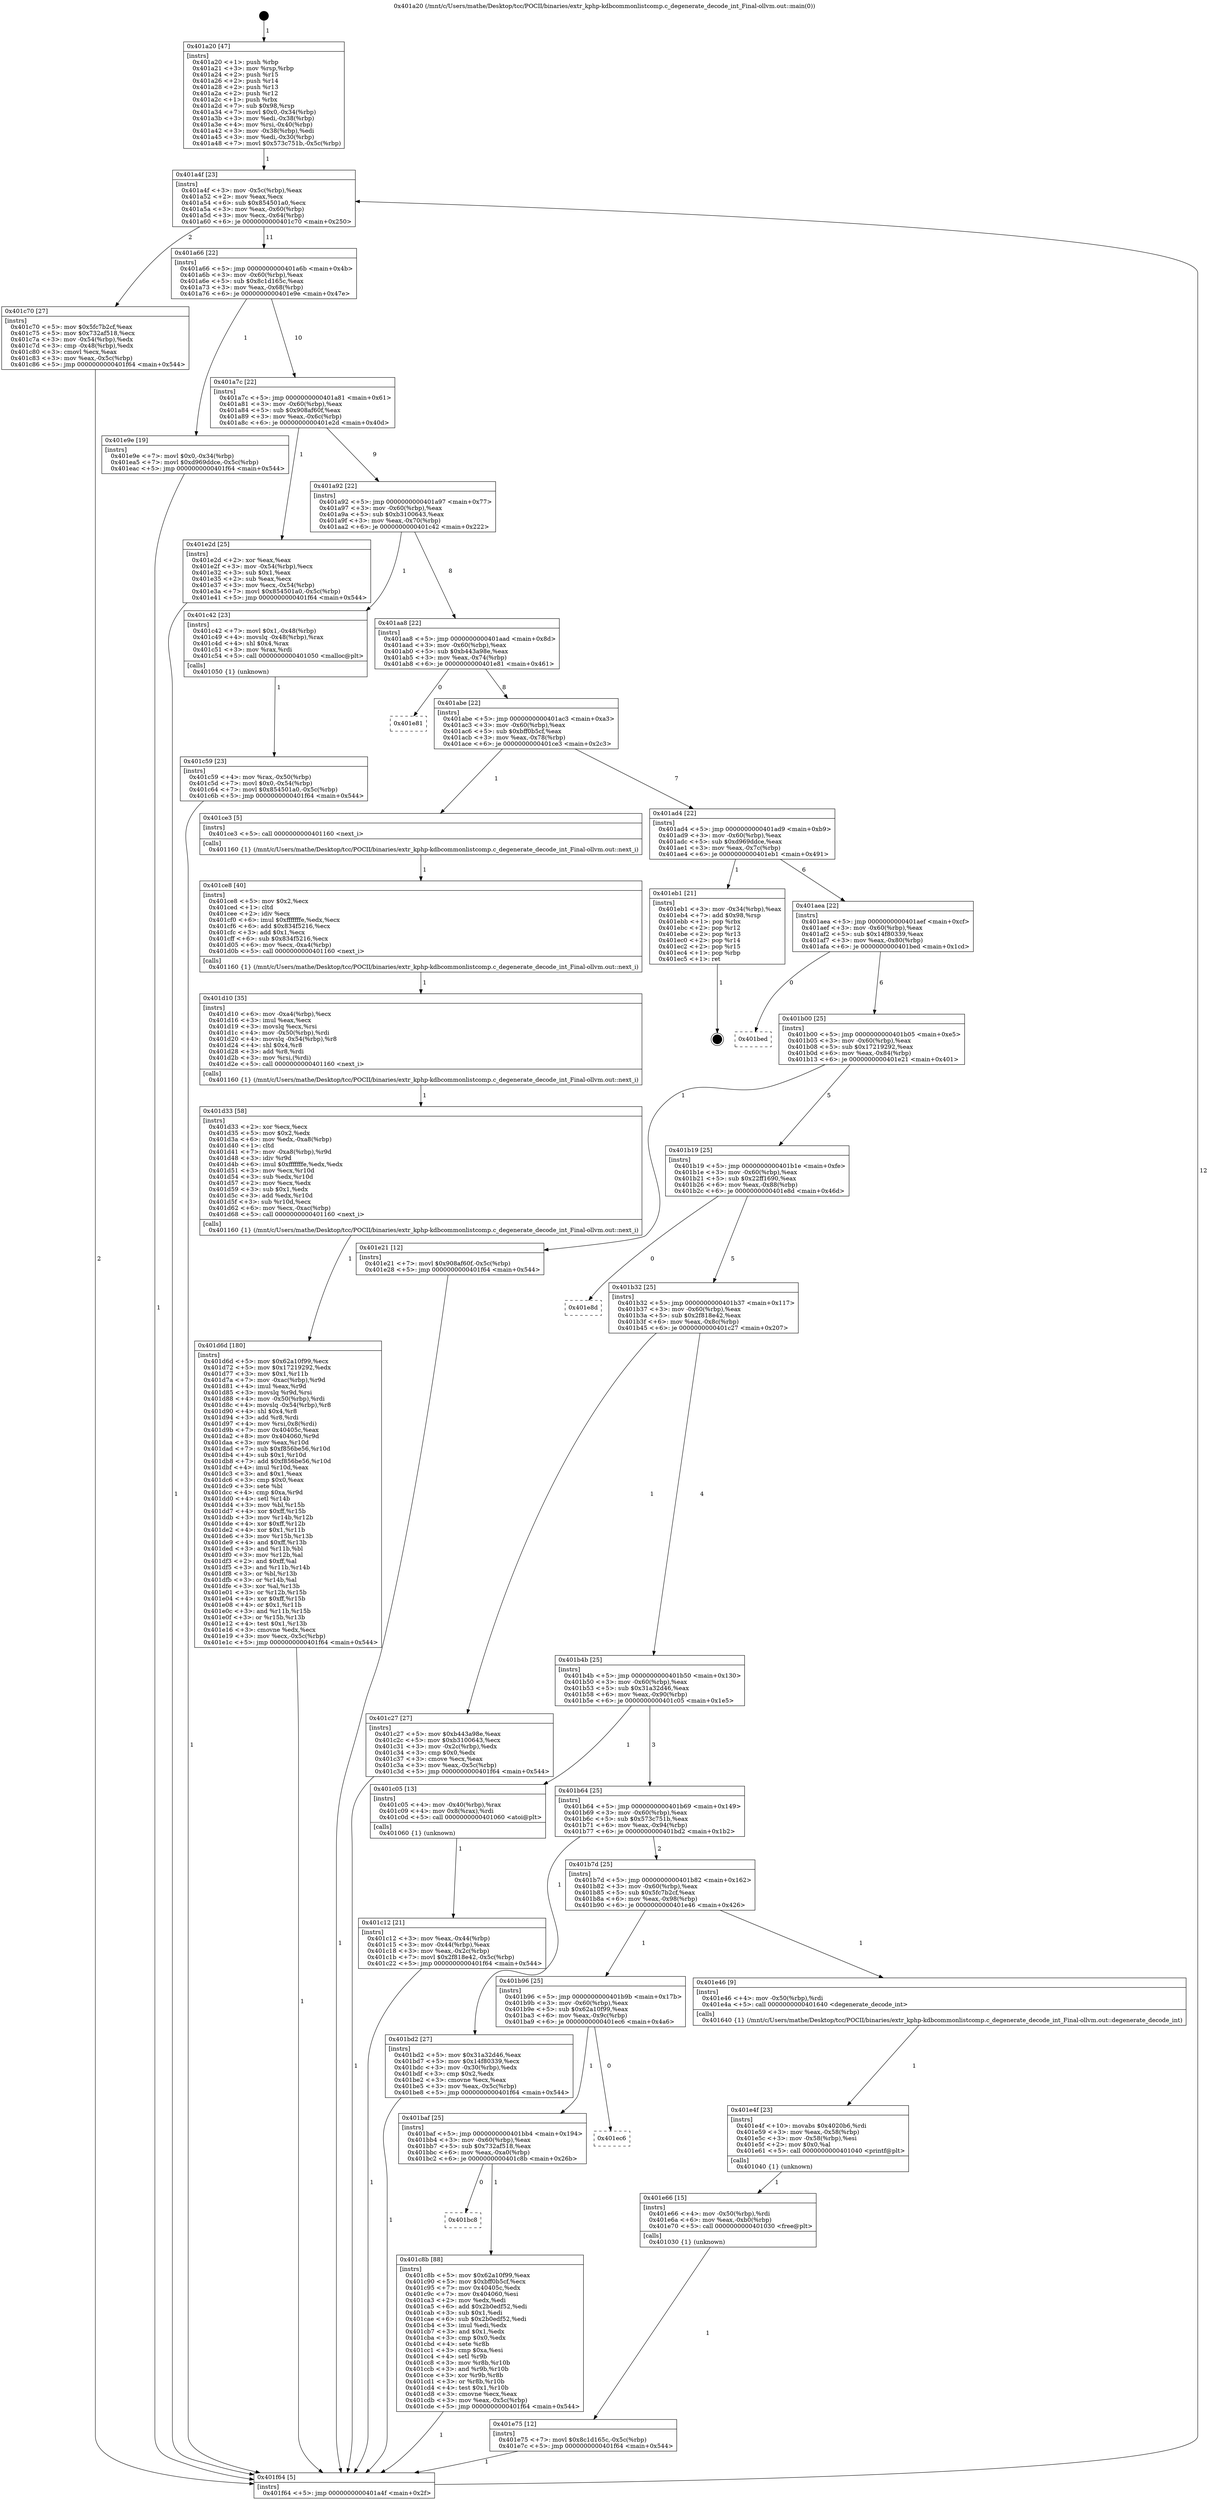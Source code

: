 digraph "0x401a20" {
  label = "0x401a20 (/mnt/c/Users/mathe/Desktop/tcc/POCII/binaries/extr_kphp-kdbcommonlistcomp.c_degenerate_decode_int_Final-ollvm.out::main(0))"
  labelloc = "t"
  node[shape=record]

  Entry [label="",width=0.3,height=0.3,shape=circle,fillcolor=black,style=filled]
  "0x401a4f" [label="{
     0x401a4f [23]\l
     | [instrs]\l
     &nbsp;&nbsp;0x401a4f \<+3\>: mov -0x5c(%rbp),%eax\l
     &nbsp;&nbsp;0x401a52 \<+2\>: mov %eax,%ecx\l
     &nbsp;&nbsp;0x401a54 \<+6\>: sub $0x854501a0,%ecx\l
     &nbsp;&nbsp;0x401a5a \<+3\>: mov %eax,-0x60(%rbp)\l
     &nbsp;&nbsp;0x401a5d \<+3\>: mov %ecx,-0x64(%rbp)\l
     &nbsp;&nbsp;0x401a60 \<+6\>: je 0000000000401c70 \<main+0x250\>\l
  }"]
  "0x401c70" [label="{
     0x401c70 [27]\l
     | [instrs]\l
     &nbsp;&nbsp;0x401c70 \<+5\>: mov $0x5fc7b2cf,%eax\l
     &nbsp;&nbsp;0x401c75 \<+5\>: mov $0x732af518,%ecx\l
     &nbsp;&nbsp;0x401c7a \<+3\>: mov -0x54(%rbp),%edx\l
     &nbsp;&nbsp;0x401c7d \<+3\>: cmp -0x48(%rbp),%edx\l
     &nbsp;&nbsp;0x401c80 \<+3\>: cmovl %ecx,%eax\l
     &nbsp;&nbsp;0x401c83 \<+3\>: mov %eax,-0x5c(%rbp)\l
     &nbsp;&nbsp;0x401c86 \<+5\>: jmp 0000000000401f64 \<main+0x544\>\l
  }"]
  "0x401a66" [label="{
     0x401a66 [22]\l
     | [instrs]\l
     &nbsp;&nbsp;0x401a66 \<+5\>: jmp 0000000000401a6b \<main+0x4b\>\l
     &nbsp;&nbsp;0x401a6b \<+3\>: mov -0x60(%rbp),%eax\l
     &nbsp;&nbsp;0x401a6e \<+5\>: sub $0x8c1d165c,%eax\l
     &nbsp;&nbsp;0x401a73 \<+3\>: mov %eax,-0x68(%rbp)\l
     &nbsp;&nbsp;0x401a76 \<+6\>: je 0000000000401e9e \<main+0x47e\>\l
  }"]
  Exit [label="",width=0.3,height=0.3,shape=circle,fillcolor=black,style=filled,peripheries=2]
  "0x401e9e" [label="{
     0x401e9e [19]\l
     | [instrs]\l
     &nbsp;&nbsp;0x401e9e \<+7\>: movl $0x0,-0x34(%rbp)\l
     &nbsp;&nbsp;0x401ea5 \<+7\>: movl $0xd969ddce,-0x5c(%rbp)\l
     &nbsp;&nbsp;0x401eac \<+5\>: jmp 0000000000401f64 \<main+0x544\>\l
  }"]
  "0x401a7c" [label="{
     0x401a7c [22]\l
     | [instrs]\l
     &nbsp;&nbsp;0x401a7c \<+5\>: jmp 0000000000401a81 \<main+0x61\>\l
     &nbsp;&nbsp;0x401a81 \<+3\>: mov -0x60(%rbp),%eax\l
     &nbsp;&nbsp;0x401a84 \<+5\>: sub $0x908af60f,%eax\l
     &nbsp;&nbsp;0x401a89 \<+3\>: mov %eax,-0x6c(%rbp)\l
     &nbsp;&nbsp;0x401a8c \<+6\>: je 0000000000401e2d \<main+0x40d\>\l
  }"]
  "0x401e75" [label="{
     0x401e75 [12]\l
     | [instrs]\l
     &nbsp;&nbsp;0x401e75 \<+7\>: movl $0x8c1d165c,-0x5c(%rbp)\l
     &nbsp;&nbsp;0x401e7c \<+5\>: jmp 0000000000401f64 \<main+0x544\>\l
  }"]
  "0x401e2d" [label="{
     0x401e2d [25]\l
     | [instrs]\l
     &nbsp;&nbsp;0x401e2d \<+2\>: xor %eax,%eax\l
     &nbsp;&nbsp;0x401e2f \<+3\>: mov -0x54(%rbp),%ecx\l
     &nbsp;&nbsp;0x401e32 \<+3\>: sub $0x1,%eax\l
     &nbsp;&nbsp;0x401e35 \<+2\>: sub %eax,%ecx\l
     &nbsp;&nbsp;0x401e37 \<+3\>: mov %ecx,-0x54(%rbp)\l
     &nbsp;&nbsp;0x401e3a \<+7\>: movl $0x854501a0,-0x5c(%rbp)\l
     &nbsp;&nbsp;0x401e41 \<+5\>: jmp 0000000000401f64 \<main+0x544\>\l
  }"]
  "0x401a92" [label="{
     0x401a92 [22]\l
     | [instrs]\l
     &nbsp;&nbsp;0x401a92 \<+5\>: jmp 0000000000401a97 \<main+0x77\>\l
     &nbsp;&nbsp;0x401a97 \<+3\>: mov -0x60(%rbp),%eax\l
     &nbsp;&nbsp;0x401a9a \<+5\>: sub $0xb3100643,%eax\l
     &nbsp;&nbsp;0x401a9f \<+3\>: mov %eax,-0x70(%rbp)\l
     &nbsp;&nbsp;0x401aa2 \<+6\>: je 0000000000401c42 \<main+0x222\>\l
  }"]
  "0x401e66" [label="{
     0x401e66 [15]\l
     | [instrs]\l
     &nbsp;&nbsp;0x401e66 \<+4\>: mov -0x50(%rbp),%rdi\l
     &nbsp;&nbsp;0x401e6a \<+6\>: mov %eax,-0xb0(%rbp)\l
     &nbsp;&nbsp;0x401e70 \<+5\>: call 0000000000401030 \<free@plt\>\l
     | [calls]\l
     &nbsp;&nbsp;0x401030 \{1\} (unknown)\l
  }"]
  "0x401c42" [label="{
     0x401c42 [23]\l
     | [instrs]\l
     &nbsp;&nbsp;0x401c42 \<+7\>: movl $0x1,-0x48(%rbp)\l
     &nbsp;&nbsp;0x401c49 \<+4\>: movslq -0x48(%rbp),%rax\l
     &nbsp;&nbsp;0x401c4d \<+4\>: shl $0x4,%rax\l
     &nbsp;&nbsp;0x401c51 \<+3\>: mov %rax,%rdi\l
     &nbsp;&nbsp;0x401c54 \<+5\>: call 0000000000401050 \<malloc@plt\>\l
     | [calls]\l
     &nbsp;&nbsp;0x401050 \{1\} (unknown)\l
  }"]
  "0x401aa8" [label="{
     0x401aa8 [22]\l
     | [instrs]\l
     &nbsp;&nbsp;0x401aa8 \<+5\>: jmp 0000000000401aad \<main+0x8d\>\l
     &nbsp;&nbsp;0x401aad \<+3\>: mov -0x60(%rbp),%eax\l
     &nbsp;&nbsp;0x401ab0 \<+5\>: sub $0xb443a98e,%eax\l
     &nbsp;&nbsp;0x401ab5 \<+3\>: mov %eax,-0x74(%rbp)\l
     &nbsp;&nbsp;0x401ab8 \<+6\>: je 0000000000401e81 \<main+0x461\>\l
  }"]
  "0x401e4f" [label="{
     0x401e4f [23]\l
     | [instrs]\l
     &nbsp;&nbsp;0x401e4f \<+10\>: movabs $0x4020b6,%rdi\l
     &nbsp;&nbsp;0x401e59 \<+3\>: mov %eax,-0x58(%rbp)\l
     &nbsp;&nbsp;0x401e5c \<+3\>: mov -0x58(%rbp),%esi\l
     &nbsp;&nbsp;0x401e5f \<+2\>: mov $0x0,%al\l
     &nbsp;&nbsp;0x401e61 \<+5\>: call 0000000000401040 \<printf@plt\>\l
     | [calls]\l
     &nbsp;&nbsp;0x401040 \{1\} (unknown)\l
  }"]
  "0x401e81" [label="{
     0x401e81\l
  }", style=dashed]
  "0x401abe" [label="{
     0x401abe [22]\l
     | [instrs]\l
     &nbsp;&nbsp;0x401abe \<+5\>: jmp 0000000000401ac3 \<main+0xa3\>\l
     &nbsp;&nbsp;0x401ac3 \<+3\>: mov -0x60(%rbp),%eax\l
     &nbsp;&nbsp;0x401ac6 \<+5\>: sub $0xbff0b5cf,%eax\l
     &nbsp;&nbsp;0x401acb \<+3\>: mov %eax,-0x78(%rbp)\l
     &nbsp;&nbsp;0x401ace \<+6\>: je 0000000000401ce3 \<main+0x2c3\>\l
  }"]
  "0x401d6d" [label="{
     0x401d6d [180]\l
     | [instrs]\l
     &nbsp;&nbsp;0x401d6d \<+5\>: mov $0x62a10f99,%ecx\l
     &nbsp;&nbsp;0x401d72 \<+5\>: mov $0x17219292,%edx\l
     &nbsp;&nbsp;0x401d77 \<+3\>: mov $0x1,%r11b\l
     &nbsp;&nbsp;0x401d7a \<+7\>: mov -0xac(%rbp),%r9d\l
     &nbsp;&nbsp;0x401d81 \<+4\>: imul %eax,%r9d\l
     &nbsp;&nbsp;0x401d85 \<+3\>: movslq %r9d,%rsi\l
     &nbsp;&nbsp;0x401d88 \<+4\>: mov -0x50(%rbp),%rdi\l
     &nbsp;&nbsp;0x401d8c \<+4\>: movslq -0x54(%rbp),%r8\l
     &nbsp;&nbsp;0x401d90 \<+4\>: shl $0x4,%r8\l
     &nbsp;&nbsp;0x401d94 \<+3\>: add %r8,%rdi\l
     &nbsp;&nbsp;0x401d97 \<+4\>: mov %rsi,0x8(%rdi)\l
     &nbsp;&nbsp;0x401d9b \<+7\>: mov 0x40405c,%eax\l
     &nbsp;&nbsp;0x401da2 \<+8\>: mov 0x404060,%r9d\l
     &nbsp;&nbsp;0x401daa \<+3\>: mov %eax,%r10d\l
     &nbsp;&nbsp;0x401dad \<+7\>: sub $0xf856be56,%r10d\l
     &nbsp;&nbsp;0x401db4 \<+4\>: sub $0x1,%r10d\l
     &nbsp;&nbsp;0x401db8 \<+7\>: add $0xf856be56,%r10d\l
     &nbsp;&nbsp;0x401dbf \<+4\>: imul %r10d,%eax\l
     &nbsp;&nbsp;0x401dc3 \<+3\>: and $0x1,%eax\l
     &nbsp;&nbsp;0x401dc6 \<+3\>: cmp $0x0,%eax\l
     &nbsp;&nbsp;0x401dc9 \<+3\>: sete %bl\l
     &nbsp;&nbsp;0x401dcc \<+4\>: cmp $0xa,%r9d\l
     &nbsp;&nbsp;0x401dd0 \<+4\>: setl %r14b\l
     &nbsp;&nbsp;0x401dd4 \<+3\>: mov %bl,%r15b\l
     &nbsp;&nbsp;0x401dd7 \<+4\>: xor $0xff,%r15b\l
     &nbsp;&nbsp;0x401ddb \<+3\>: mov %r14b,%r12b\l
     &nbsp;&nbsp;0x401dde \<+4\>: xor $0xff,%r12b\l
     &nbsp;&nbsp;0x401de2 \<+4\>: xor $0x1,%r11b\l
     &nbsp;&nbsp;0x401de6 \<+3\>: mov %r15b,%r13b\l
     &nbsp;&nbsp;0x401de9 \<+4\>: and $0xff,%r13b\l
     &nbsp;&nbsp;0x401ded \<+3\>: and %r11b,%bl\l
     &nbsp;&nbsp;0x401df0 \<+3\>: mov %r12b,%al\l
     &nbsp;&nbsp;0x401df3 \<+2\>: and $0xff,%al\l
     &nbsp;&nbsp;0x401df5 \<+3\>: and %r11b,%r14b\l
     &nbsp;&nbsp;0x401df8 \<+3\>: or %bl,%r13b\l
     &nbsp;&nbsp;0x401dfb \<+3\>: or %r14b,%al\l
     &nbsp;&nbsp;0x401dfe \<+3\>: xor %al,%r13b\l
     &nbsp;&nbsp;0x401e01 \<+3\>: or %r12b,%r15b\l
     &nbsp;&nbsp;0x401e04 \<+4\>: xor $0xff,%r15b\l
     &nbsp;&nbsp;0x401e08 \<+4\>: or $0x1,%r11b\l
     &nbsp;&nbsp;0x401e0c \<+3\>: and %r11b,%r15b\l
     &nbsp;&nbsp;0x401e0f \<+3\>: or %r15b,%r13b\l
     &nbsp;&nbsp;0x401e12 \<+4\>: test $0x1,%r13b\l
     &nbsp;&nbsp;0x401e16 \<+3\>: cmovne %edx,%ecx\l
     &nbsp;&nbsp;0x401e19 \<+3\>: mov %ecx,-0x5c(%rbp)\l
     &nbsp;&nbsp;0x401e1c \<+5\>: jmp 0000000000401f64 \<main+0x544\>\l
  }"]
  "0x401ce3" [label="{
     0x401ce3 [5]\l
     | [instrs]\l
     &nbsp;&nbsp;0x401ce3 \<+5\>: call 0000000000401160 \<next_i\>\l
     | [calls]\l
     &nbsp;&nbsp;0x401160 \{1\} (/mnt/c/Users/mathe/Desktop/tcc/POCII/binaries/extr_kphp-kdbcommonlistcomp.c_degenerate_decode_int_Final-ollvm.out::next_i)\l
  }"]
  "0x401ad4" [label="{
     0x401ad4 [22]\l
     | [instrs]\l
     &nbsp;&nbsp;0x401ad4 \<+5\>: jmp 0000000000401ad9 \<main+0xb9\>\l
     &nbsp;&nbsp;0x401ad9 \<+3\>: mov -0x60(%rbp),%eax\l
     &nbsp;&nbsp;0x401adc \<+5\>: sub $0xd969ddce,%eax\l
     &nbsp;&nbsp;0x401ae1 \<+3\>: mov %eax,-0x7c(%rbp)\l
     &nbsp;&nbsp;0x401ae4 \<+6\>: je 0000000000401eb1 \<main+0x491\>\l
  }"]
  "0x401d33" [label="{
     0x401d33 [58]\l
     | [instrs]\l
     &nbsp;&nbsp;0x401d33 \<+2\>: xor %ecx,%ecx\l
     &nbsp;&nbsp;0x401d35 \<+5\>: mov $0x2,%edx\l
     &nbsp;&nbsp;0x401d3a \<+6\>: mov %edx,-0xa8(%rbp)\l
     &nbsp;&nbsp;0x401d40 \<+1\>: cltd\l
     &nbsp;&nbsp;0x401d41 \<+7\>: mov -0xa8(%rbp),%r9d\l
     &nbsp;&nbsp;0x401d48 \<+3\>: idiv %r9d\l
     &nbsp;&nbsp;0x401d4b \<+6\>: imul $0xfffffffe,%edx,%edx\l
     &nbsp;&nbsp;0x401d51 \<+3\>: mov %ecx,%r10d\l
     &nbsp;&nbsp;0x401d54 \<+3\>: sub %edx,%r10d\l
     &nbsp;&nbsp;0x401d57 \<+2\>: mov %ecx,%edx\l
     &nbsp;&nbsp;0x401d59 \<+3\>: sub $0x1,%edx\l
     &nbsp;&nbsp;0x401d5c \<+3\>: add %edx,%r10d\l
     &nbsp;&nbsp;0x401d5f \<+3\>: sub %r10d,%ecx\l
     &nbsp;&nbsp;0x401d62 \<+6\>: mov %ecx,-0xac(%rbp)\l
     &nbsp;&nbsp;0x401d68 \<+5\>: call 0000000000401160 \<next_i\>\l
     | [calls]\l
     &nbsp;&nbsp;0x401160 \{1\} (/mnt/c/Users/mathe/Desktop/tcc/POCII/binaries/extr_kphp-kdbcommonlistcomp.c_degenerate_decode_int_Final-ollvm.out::next_i)\l
  }"]
  "0x401eb1" [label="{
     0x401eb1 [21]\l
     | [instrs]\l
     &nbsp;&nbsp;0x401eb1 \<+3\>: mov -0x34(%rbp),%eax\l
     &nbsp;&nbsp;0x401eb4 \<+7\>: add $0x98,%rsp\l
     &nbsp;&nbsp;0x401ebb \<+1\>: pop %rbx\l
     &nbsp;&nbsp;0x401ebc \<+2\>: pop %r12\l
     &nbsp;&nbsp;0x401ebe \<+2\>: pop %r13\l
     &nbsp;&nbsp;0x401ec0 \<+2\>: pop %r14\l
     &nbsp;&nbsp;0x401ec2 \<+2\>: pop %r15\l
     &nbsp;&nbsp;0x401ec4 \<+1\>: pop %rbp\l
     &nbsp;&nbsp;0x401ec5 \<+1\>: ret\l
  }"]
  "0x401aea" [label="{
     0x401aea [22]\l
     | [instrs]\l
     &nbsp;&nbsp;0x401aea \<+5\>: jmp 0000000000401aef \<main+0xcf\>\l
     &nbsp;&nbsp;0x401aef \<+3\>: mov -0x60(%rbp),%eax\l
     &nbsp;&nbsp;0x401af2 \<+5\>: sub $0x14f80339,%eax\l
     &nbsp;&nbsp;0x401af7 \<+3\>: mov %eax,-0x80(%rbp)\l
     &nbsp;&nbsp;0x401afa \<+6\>: je 0000000000401bed \<main+0x1cd\>\l
  }"]
  "0x401d10" [label="{
     0x401d10 [35]\l
     | [instrs]\l
     &nbsp;&nbsp;0x401d10 \<+6\>: mov -0xa4(%rbp),%ecx\l
     &nbsp;&nbsp;0x401d16 \<+3\>: imul %eax,%ecx\l
     &nbsp;&nbsp;0x401d19 \<+3\>: movslq %ecx,%rsi\l
     &nbsp;&nbsp;0x401d1c \<+4\>: mov -0x50(%rbp),%rdi\l
     &nbsp;&nbsp;0x401d20 \<+4\>: movslq -0x54(%rbp),%r8\l
     &nbsp;&nbsp;0x401d24 \<+4\>: shl $0x4,%r8\l
     &nbsp;&nbsp;0x401d28 \<+3\>: add %r8,%rdi\l
     &nbsp;&nbsp;0x401d2b \<+3\>: mov %rsi,(%rdi)\l
     &nbsp;&nbsp;0x401d2e \<+5\>: call 0000000000401160 \<next_i\>\l
     | [calls]\l
     &nbsp;&nbsp;0x401160 \{1\} (/mnt/c/Users/mathe/Desktop/tcc/POCII/binaries/extr_kphp-kdbcommonlistcomp.c_degenerate_decode_int_Final-ollvm.out::next_i)\l
  }"]
  "0x401bed" [label="{
     0x401bed\l
  }", style=dashed]
  "0x401b00" [label="{
     0x401b00 [25]\l
     | [instrs]\l
     &nbsp;&nbsp;0x401b00 \<+5\>: jmp 0000000000401b05 \<main+0xe5\>\l
     &nbsp;&nbsp;0x401b05 \<+3\>: mov -0x60(%rbp),%eax\l
     &nbsp;&nbsp;0x401b08 \<+5\>: sub $0x17219292,%eax\l
     &nbsp;&nbsp;0x401b0d \<+6\>: mov %eax,-0x84(%rbp)\l
     &nbsp;&nbsp;0x401b13 \<+6\>: je 0000000000401e21 \<main+0x401\>\l
  }"]
  "0x401ce8" [label="{
     0x401ce8 [40]\l
     | [instrs]\l
     &nbsp;&nbsp;0x401ce8 \<+5\>: mov $0x2,%ecx\l
     &nbsp;&nbsp;0x401ced \<+1\>: cltd\l
     &nbsp;&nbsp;0x401cee \<+2\>: idiv %ecx\l
     &nbsp;&nbsp;0x401cf0 \<+6\>: imul $0xfffffffe,%edx,%ecx\l
     &nbsp;&nbsp;0x401cf6 \<+6\>: add $0x834f5216,%ecx\l
     &nbsp;&nbsp;0x401cfc \<+3\>: add $0x1,%ecx\l
     &nbsp;&nbsp;0x401cff \<+6\>: sub $0x834f5216,%ecx\l
     &nbsp;&nbsp;0x401d05 \<+6\>: mov %ecx,-0xa4(%rbp)\l
     &nbsp;&nbsp;0x401d0b \<+5\>: call 0000000000401160 \<next_i\>\l
     | [calls]\l
     &nbsp;&nbsp;0x401160 \{1\} (/mnt/c/Users/mathe/Desktop/tcc/POCII/binaries/extr_kphp-kdbcommonlistcomp.c_degenerate_decode_int_Final-ollvm.out::next_i)\l
  }"]
  "0x401e21" [label="{
     0x401e21 [12]\l
     | [instrs]\l
     &nbsp;&nbsp;0x401e21 \<+7\>: movl $0x908af60f,-0x5c(%rbp)\l
     &nbsp;&nbsp;0x401e28 \<+5\>: jmp 0000000000401f64 \<main+0x544\>\l
  }"]
  "0x401b19" [label="{
     0x401b19 [25]\l
     | [instrs]\l
     &nbsp;&nbsp;0x401b19 \<+5\>: jmp 0000000000401b1e \<main+0xfe\>\l
     &nbsp;&nbsp;0x401b1e \<+3\>: mov -0x60(%rbp),%eax\l
     &nbsp;&nbsp;0x401b21 \<+5\>: sub $0x22ff1690,%eax\l
     &nbsp;&nbsp;0x401b26 \<+6\>: mov %eax,-0x88(%rbp)\l
     &nbsp;&nbsp;0x401b2c \<+6\>: je 0000000000401e8d \<main+0x46d\>\l
  }"]
  "0x401bc8" [label="{
     0x401bc8\l
  }", style=dashed]
  "0x401e8d" [label="{
     0x401e8d\l
  }", style=dashed]
  "0x401b32" [label="{
     0x401b32 [25]\l
     | [instrs]\l
     &nbsp;&nbsp;0x401b32 \<+5\>: jmp 0000000000401b37 \<main+0x117\>\l
     &nbsp;&nbsp;0x401b37 \<+3\>: mov -0x60(%rbp),%eax\l
     &nbsp;&nbsp;0x401b3a \<+5\>: sub $0x2f818e42,%eax\l
     &nbsp;&nbsp;0x401b3f \<+6\>: mov %eax,-0x8c(%rbp)\l
     &nbsp;&nbsp;0x401b45 \<+6\>: je 0000000000401c27 \<main+0x207\>\l
  }"]
  "0x401c8b" [label="{
     0x401c8b [88]\l
     | [instrs]\l
     &nbsp;&nbsp;0x401c8b \<+5\>: mov $0x62a10f99,%eax\l
     &nbsp;&nbsp;0x401c90 \<+5\>: mov $0xbff0b5cf,%ecx\l
     &nbsp;&nbsp;0x401c95 \<+7\>: mov 0x40405c,%edx\l
     &nbsp;&nbsp;0x401c9c \<+7\>: mov 0x404060,%esi\l
     &nbsp;&nbsp;0x401ca3 \<+2\>: mov %edx,%edi\l
     &nbsp;&nbsp;0x401ca5 \<+6\>: add $0x2b0edf52,%edi\l
     &nbsp;&nbsp;0x401cab \<+3\>: sub $0x1,%edi\l
     &nbsp;&nbsp;0x401cae \<+6\>: sub $0x2b0edf52,%edi\l
     &nbsp;&nbsp;0x401cb4 \<+3\>: imul %edi,%edx\l
     &nbsp;&nbsp;0x401cb7 \<+3\>: and $0x1,%edx\l
     &nbsp;&nbsp;0x401cba \<+3\>: cmp $0x0,%edx\l
     &nbsp;&nbsp;0x401cbd \<+4\>: sete %r8b\l
     &nbsp;&nbsp;0x401cc1 \<+3\>: cmp $0xa,%esi\l
     &nbsp;&nbsp;0x401cc4 \<+4\>: setl %r9b\l
     &nbsp;&nbsp;0x401cc8 \<+3\>: mov %r8b,%r10b\l
     &nbsp;&nbsp;0x401ccb \<+3\>: and %r9b,%r10b\l
     &nbsp;&nbsp;0x401cce \<+3\>: xor %r9b,%r8b\l
     &nbsp;&nbsp;0x401cd1 \<+3\>: or %r8b,%r10b\l
     &nbsp;&nbsp;0x401cd4 \<+4\>: test $0x1,%r10b\l
     &nbsp;&nbsp;0x401cd8 \<+3\>: cmovne %ecx,%eax\l
     &nbsp;&nbsp;0x401cdb \<+3\>: mov %eax,-0x5c(%rbp)\l
     &nbsp;&nbsp;0x401cde \<+5\>: jmp 0000000000401f64 \<main+0x544\>\l
  }"]
  "0x401c27" [label="{
     0x401c27 [27]\l
     | [instrs]\l
     &nbsp;&nbsp;0x401c27 \<+5\>: mov $0xb443a98e,%eax\l
     &nbsp;&nbsp;0x401c2c \<+5\>: mov $0xb3100643,%ecx\l
     &nbsp;&nbsp;0x401c31 \<+3\>: mov -0x2c(%rbp),%edx\l
     &nbsp;&nbsp;0x401c34 \<+3\>: cmp $0x0,%edx\l
     &nbsp;&nbsp;0x401c37 \<+3\>: cmove %ecx,%eax\l
     &nbsp;&nbsp;0x401c3a \<+3\>: mov %eax,-0x5c(%rbp)\l
     &nbsp;&nbsp;0x401c3d \<+5\>: jmp 0000000000401f64 \<main+0x544\>\l
  }"]
  "0x401b4b" [label="{
     0x401b4b [25]\l
     | [instrs]\l
     &nbsp;&nbsp;0x401b4b \<+5\>: jmp 0000000000401b50 \<main+0x130\>\l
     &nbsp;&nbsp;0x401b50 \<+3\>: mov -0x60(%rbp),%eax\l
     &nbsp;&nbsp;0x401b53 \<+5\>: sub $0x31a32d46,%eax\l
     &nbsp;&nbsp;0x401b58 \<+6\>: mov %eax,-0x90(%rbp)\l
     &nbsp;&nbsp;0x401b5e \<+6\>: je 0000000000401c05 \<main+0x1e5\>\l
  }"]
  "0x401baf" [label="{
     0x401baf [25]\l
     | [instrs]\l
     &nbsp;&nbsp;0x401baf \<+5\>: jmp 0000000000401bb4 \<main+0x194\>\l
     &nbsp;&nbsp;0x401bb4 \<+3\>: mov -0x60(%rbp),%eax\l
     &nbsp;&nbsp;0x401bb7 \<+5\>: sub $0x732af518,%eax\l
     &nbsp;&nbsp;0x401bbc \<+6\>: mov %eax,-0xa0(%rbp)\l
     &nbsp;&nbsp;0x401bc2 \<+6\>: je 0000000000401c8b \<main+0x26b\>\l
  }"]
  "0x401c05" [label="{
     0x401c05 [13]\l
     | [instrs]\l
     &nbsp;&nbsp;0x401c05 \<+4\>: mov -0x40(%rbp),%rax\l
     &nbsp;&nbsp;0x401c09 \<+4\>: mov 0x8(%rax),%rdi\l
     &nbsp;&nbsp;0x401c0d \<+5\>: call 0000000000401060 \<atoi@plt\>\l
     | [calls]\l
     &nbsp;&nbsp;0x401060 \{1\} (unknown)\l
  }"]
  "0x401b64" [label="{
     0x401b64 [25]\l
     | [instrs]\l
     &nbsp;&nbsp;0x401b64 \<+5\>: jmp 0000000000401b69 \<main+0x149\>\l
     &nbsp;&nbsp;0x401b69 \<+3\>: mov -0x60(%rbp),%eax\l
     &nbsp;&nbsp;0x401b6c \<+5\>: sub $0x573c751b,%eax\l
     &nbsp;&nbsp;0x401b71 \<+6\>: mov %eax,-0x94(%rbp)\l
     &nbsp;&nbsp;0x401b77 \<+6\>: je 0000000000401bd2 \<main+0x1b2\>\l
  }"]
  "0x401ec6" [label="{
     0x401ec6\l
  }", style=dashed]
  "0x401bd2" [label="{
     0x401bd2 [27]\l
     | [instrs]\l
     &nbsp;&nbsp;0x401bd2 \<+5\>: mov $0x31a32d46,%eax\l
     &nbsp;&nbsp;0x401bd7 \<+5\>: mov $0x14f80339,%ecx\l
     &nbsp;&nbsp;0x401bdc \<+3\>: mov -0x30(%rbp),%edx\l
     &nbsp;&nbsp;0x401bdf \<+3\>: cmp $0x2,%edx\l
     &nbsp;&nbsp;0x401be2 \<+3\>: cmovne %ecx,%eax\l
     &nbsp;&nbsp;0x401be5 \<+3\>: mov %eax,-0x5c(%rbp)\l
     &nbsp;&nbsp;0x401be8 \<+5\>: jmp 0000000000401f64 \<main+0x544\>\l
  }"]
  "0x401b7d" [label="{
     0x401b7d [25]\l
     | [instrs]\l
     &nbsp;&nbsp;0x401b7d \<+5\>: jmp 0000000000401b82 \<main+0x162\>\l
     &nbsp;&nbsp;0x401b82 \<+3\>: mov -0x60(%rbp),%eax\l
     &nbsp;&nbsp;0x401b85 \<+5\>: sub $0x5fc7b2cf,%eax\l
     &nbsp;&nbsp;0x401b8a \<+6\>: mov %eax,-0x98(%rbp)\l
     &nbsp;&nbsp;0x401b90 \<+6\>: je 0000000000401e46 \<main+0x426\>\l
  }"]
  "0x401f64" [label="{
     0x401f64 [5]\l
     | [instrs]\l
     &nbsp;&nbsp;0x401f64 \<+5\>: jmp 0000000000401a4f \<main+0x2f\>\l
  }"]
  "0x401a20" [label="{
     0x401a20 [47]\l
     | [instrs]\l
     &nbsp;&nbsp;0x401a20 \<+1\>: push %rbp\l
     &nbsp;&nbsp;0x401a21 \<+3\>: mov %rsp,%rbp\l
     &nbsp;&nbsp;0x401a24 \<+2\>: push %r15\l
     &nbsp;&nbsp;0x401a26 \<+2\>: push %r14\l
     &nbsp;&nbsp;0x401a28 \<+2\>: push %r13\l
     &nbsp;&nbsp;0x401a2a \<+2\>: push %r12\l
     &nbsp;&nbsp;0x401a2c \<+1\>: push %rbx\l
     &nbsp;&nbsp;0x401a2d \<+7\>: sub $0x98,%rsp\l
     &nbsp;&nbsp;0x401a34 \<+7\>: movl $0x0,-0x34(%rbp)\l
     &nbsp;&nbsp;0x401a3b \<+3\>: mov %edi,-0x38(%rbp)\l
     &nbsp;&nbsp;0x401a3e \<+4\>: mov %rsi,-0x40(%rbp)\l
     &nbsp;&nbsp;0x401a42 \<+3\>: mov -0x38(%rbp),%edi\l
     &nbsp;&nbsp;0x401a45 \<+3\>: mov %edi,-0x30(%rbp)\l
     &nbsp;&nbsp;0x401a48 \<+7\>: movl $0x573c751b,-0x5c(%rbp)\l
  }"]
  "0x401c12" [label="{
     0x401c12 [21]\l
     | [instrs]\l
     &nbsp;&nbsp;0x401c12 \<+3\>: mov %eax,-0x44(%rbp)\l
     &nbsp;&nbsp;0x401c15 \<+3\>: mov -0x44(%rbp),%eax\l
     &nbsp;&nbsp;0x401c18 \<+3\>: mov %eax,-0x2c(%rbp)\l
     &nbsp;&nbsp;0x401c1b \<+7\>: movl $0x2f818e42,-0x5c(%rbp)\l
     &nbsp;&nbsp;0x401c22 \<+5\>: jmp 0000000000401f64 \<main+0x544\>\l
  }"]
  "0x401c59" [label="{
     0x401c59 [23]\l
     | [instrs]\l
     &nbsp;&nbsp;0x401c59 \<+4\>: mov %rax,-0x50(%rbp)\l
     &nbsp;&nbsp;0x401c5d \<+7\>: movl $0x0,-0x54(%rbp)\l
     &nbsp;&nbsp;0x401c64 \<+7\>: movl $0x854501a0,-0x5c(%rbp)\l
     &nbsp;&nbsp;0x401c6b \<+5\>: jmp 0000000000401f64 \<main+0x544\>\l
  }"]
  "0x401b96" [label="{
     0x401b96 [25]\l
     | [instrs]\l
     &nbsp;&nbsp;0x401b96 \<+5\>: jmp 0000000000401b9b \<main+0x17b\>\l
     &nbsp;&nbsp;0x401b9b \<+3\>: mov -0x60(%rbp),%eax\l
     &nbsp;&nbsp;0x401b9e \<+5\>: sub $0x62a10f99,%eax\l
     &nbsp;&nbsp;0x401ba3 \<+6\>: mov %eax,-0x9c(%rbp)\l
     &nbsp;&nbsp;0x401ba9 \<+6\>: je 0000000000401ec6 \<main+0x4a6\>\l
  }"]
  "0x401e46" [label="{
     0x401e46 [9]\l
     | [instrs]\l
     &nbsp;&nbsp;0x401e46 \<+4\>: mov -0x50(%rbp),%rdi\l
     &nbsp;&nbsp;0x401e4a \<+5\>: call 0000000000401640 \<degenerate_decode_int\>\l
     | [calls]\l
     &nbsp;&nbsp;0x401640 \{1\} (/mnt/c/Users/mathe/Desktop/tcc/POCII/binaries/extr_kphp-kdbcommonlistcomp.c_degenerate_decode_int_Final-ollvm.out::degenerate_decode_int)\l
  }"]
  Entry -> "0x401a20" [label=" 1"]
  "0x401a4f" -> "0x401c70" [label=" 2"]
  "0x401a4f" -> "0x401a66" [label=" 11"]
  "0x401eb1" -> Exit [label=" 1"]
  "0x401a66" -> "0x401e9e" [label=" 1"]
  "0x401a66" -> "0x401a7c" [label=" 10"]
  "0x401e9e" -> "0x401f64" [label=" 1"]
  "0x401a7c" -> "0x401e2d" [label=" 1"]
  "0x401a7c" -> "0x401a92" [label=" 9"]
  "0x401e75" -> "0x401f64" [label=" 1"]
  "0x401a92" -> "0x401c42" [label=" 1"]
  "0x401a92" -> "0x401aa8" [label=" 8"]
  "0x401e66" -> "0x401e75" [label=" 1"]
  "0x401aa8" -> "0x401e81" [label=" 0"]
  "0x401aa8" -> "0x401abe" [label=" 8"]
  "0x401e4f" -> "0x401e66" [label=" 1"]
  "0x401abe" -> "0x401ce3" [label=" 1"]
  "0x401abe" -> "0x401ad4" [label=" 7"]
  "0x401e46" -> "0x401e4f" [label=" 1"]
  "0x401ad4" -> "0x401eb1" [label=" 1"]
  "0x401ad4" -> "0x401aea" [label=" 6"]
  "0x401e2d" -> "0x401f64" [label=" 1"]
  "0x401aea" -> "0x401bed" [label=" 0"]
  "0x401aea" -> "0x401b00" [label=" 6"]
  "0x401e21" -> "0x401f64" [label=" 1"]
  "0x401b00" -> "0x401e21" [label=" 1"]
  "0x401b00" -> "0x401b19" [label=" 5"]
  "0x401d6d" -> "0x401f64" [label=" 1"]
  "0x401b19" -> "0x401e8d" [label=" 0"]
  "0x401b19" -> "0x401b32" [label=" 5"]
  "0x401d33" -> "0x401d6d" [label=" 1"]
  "0x401b32" -> "0x401c27" [label=" 1"]
  "0x401b32" -> "0x401b4b" [label=" 4"]
  "0x401d10" -> "0x401d33" [label=" 1"]
  "0x401b4b" -> "0x401c05" [label=" 1"]
  "0x401b4b" -> "0x401b64" [label=" 3"]
  "0x401ce3" -> "0x401ce8" [label=" 1"]
  "0x401b64" -> "0x401bd2" [label=" 1"]
  "0x401b64" -> "0x401b7d" [label=" 2"]
  "0x401bd2" -> "0x401f64" [label=" 1"]
  "0x401a20" -> "0x401a4f" [label=" 1"]
  "0x401f64" -> "0x401a4f" [label=" 12"]
  "0x401c05" -> "0x401c12" [label=" 1"]
  "0x401c12" -> "0x401f64" [label=" 1"]
  "0x401c27" -> "0x401f64" [label=" 1"]
  "0x401c42" -> "0x401c59" [label=" 1"]
  "0x401c59" -> "0x401f64" [label=" 1"]
  "0x401c70" -> "0x401f64" [label=" 2"]
  "0x401c8b" -> "0x401f64" [label=" 1"]
  "0x401b7d" -> "0x401e46" [label=" 1"]
  "0x401b7d" -> "0x401b96" [label=" 1"]
  "0x401baf" -> "0x401bc8" [label=" 0"]
  "0x401b96" -> "0x401ec6" [label=" 0"]
  "0x401b96" -> "0x401baf" [label=" 1"]
  "0x401ce8" -> "0x401d10" [label=" 1"]
  "0x401baf" -> "0x401c8b" [label=" 1"]
}
